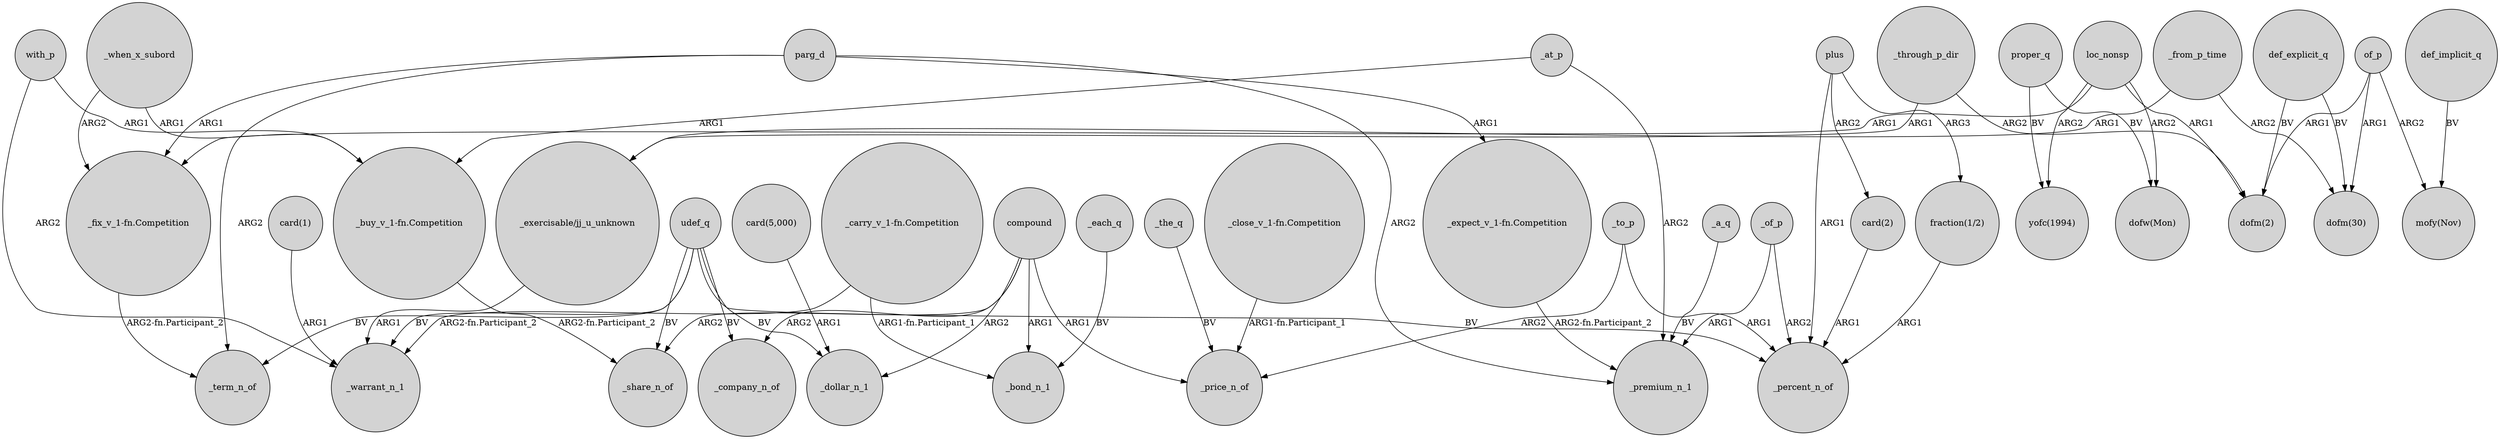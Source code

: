 digraph {
	node [shape=circle style=filled]
	"_carry_v_1-fn.Competition" -> _warrant_n_1 [label="ARG2-fn.Participant_2"]
	udef_q -> _term_n_of [label=BV]
	_a_q -> _premium_n_1 [label=BV]
	"_buy_v_1-fn.Competition" -> _share_n_of [label="ARG2-fn.Participant_2"]
	"card(1)" -> _warrant_n_1 [label=ARG1]
	_when_x_subord -> "_fix_v_1-fn.Competition" [label=ARG2]
	of_p -> "mofy(Nov)" [label=ARG2]
	_when_x_subord -> "_buy_v_1-fn.Competition" [label=ARG1]
	"card(5,000)" -> _dollar_n_1 [label=ARG1]
	_from_p_time -> "_exercisable/jj_u_unknown" [label=ARG1]
	compound -> _bond_n_1 [label=ARG1]
	"_carry_v_1-fn.Competition" -> _bond_n_1 [label="ARG1-fn.Participant_1"]
	proper_q -> "dofw(Mon)" [label=BV]
	loc_nonsp -> "yofc(1994)" [label=ARG2]
	loc_nonsp -> "dofm(2)" [label=ARG1]
	compound -> _dollar_n_1 [label=ARG2]
	def_explicit_q -> "dofm(30)" [label=BV]
	loc_nonsp -> "_fix_v_1-fn.Competition" [label=ARG1]
	def_explicit_q -> "dofm(2)" [label=BV]
	_through_p_dir -> "_exercisable/jj_u_unknown" [label=ARG1]
	compound -> _company_n_of [label=ARG2]
	_to_p -> _percent_n_of [label=ARG1]
	with_p -> _warrant_n_1 [label=ARG2]
	plus -> _percent_n_of [label=ARG1]
	"_expect_v_1-fn.Competition" -> _premium_n_1 [label="ARG2-fn.Participant_2"]
	_each_q -> _bond_n_1 [label=BV]
	loc_nonsp -> "dofw(Mon)" [label=ARG2]
	with_p -> "_buy_v_1-fn.Competition" [label=ARG1]
	"fraction(1/2)" -> _percent_n_of [label=ARG1]
	udef_q -> _percent_n_of [label=BV]
	udef_q -> _share_n_of [label=BV]
	_at_p -> _premium_n_1 [label=ARG2]
	parg_d -> "_fix_v_1-fn.Competition" [label=ARG1]
	udef_q -> _company_n_of [label=BV]
	"_fix_v_1-fn.Competition" -> _term_n_of [label="ARG2-fn.Participant_2"]
	_at_p -> "_buy_v_1-fn.Competition" [label=ARG1]
	_through_p_dir -> "dofm(2)" [label=ARG2]
	"_close_v_1-fn.Competition" -> _price_n_of [label="ARG1-fn.Participant_1"]
	udef_q -> _warrant_n_1 [label=BV]
	"_exercisable/jj_u_unknown" -> _warrant_n_1 [label=ARG1]
	of_p -> "dofm(2)" [label=ARG1]
	udef_q -> _dollar_n_1 [label=BV]
	compound -> _share_n_of [label=ARG2]
	parg_d -> "_expect_v_1-fn.Competition" [label=ARG1]
	_from_p_time -> "dofm(30)" [label=ARG2]
	"card(2)" -> _percent_n_of [label=ARG1]
	parg_d -> _premium_n_1 [label=ARG2]
	plus -> "card(2)" [label=ARG2]
	of_p -> "dofm(30)" [label=ARG1]
	def_implicit_q -> "mofy(Nov)" [label=BV]
	_of_p -> _premium_n_1 [label=ARG1]
	parg_d -> _term_n_of [label=ARG2]
	_the_q -> _price_n_of [label=BV]
	compound -> _price_n_of [label=ARG1]
	_to_p -> _price_n_of [label=ARG2]
	plus -> "fraction(1/2)" [label=ARG3]
	proper_q -> "yofc(1994)" [label=BV]
	_of_p -> _percent_n_of [label=ARG2]
}
